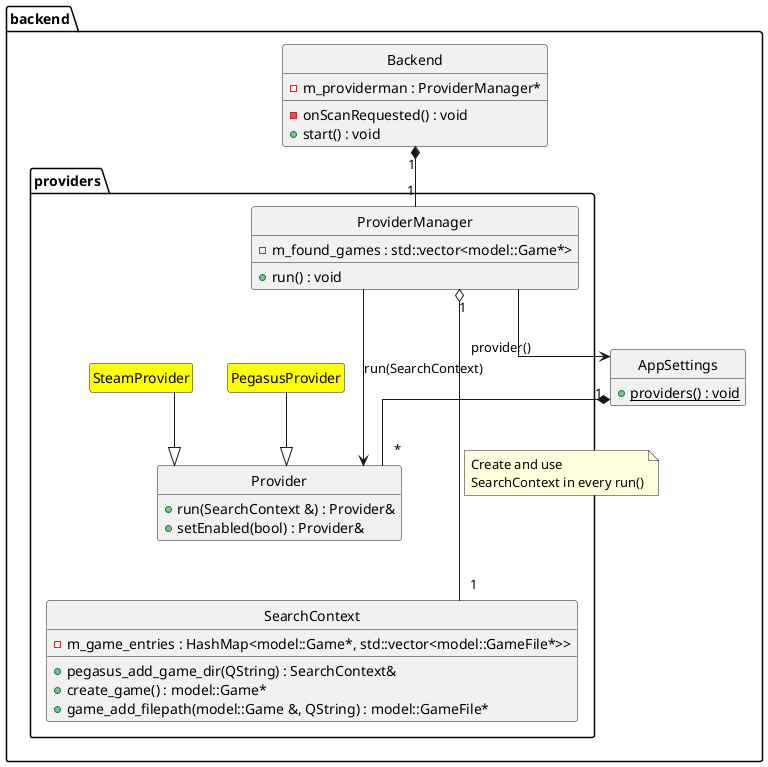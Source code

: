@startuml

hide circle
hide empty method
hide empty member
skinparam linetype ortho

namespace backend {

	class Backend {
		-m_providerman : ProviderManager*
		-onScanRequested() : void
		+start() : void
	}

	class AppSettings {
		+{static} providers() : void
    }

	namespace providers{

		class ProviderManager {
			-m_found_games : std::vector<model::Game*>
			+run() : void
        }

        class Provider {
			+run(SearchContext &) : Provider&
			+setEnabled(bool) : Provider&
        }
        class SearchContext {
            -m_game_entries : HashMap<model::Game*, std::vector<model::GameFile*>>
            +pegasus_add_game_dir(QString) : SearchContext&
            +create_game() : model::Game*
            +game_add_filepath(model::Game &, QString) : model::GameFile*
        }
        class PegasusProvider #yellow
        class SteamProvider #yellow
	}
}


Backend "1" *-- "1" ProviderManager

AppSettings "1" *--- "*" Provider

ProviderManager "1" o---- "1" SearchContext
note of link : Create and use\nSearchContext in every run()

ProviderManager --->  Provider : run(SearchContext)

ProviderManager --> AppSettings : provider()

PegasusProvider --|> Provider

SteamProvider --|> Provider


@enduml
